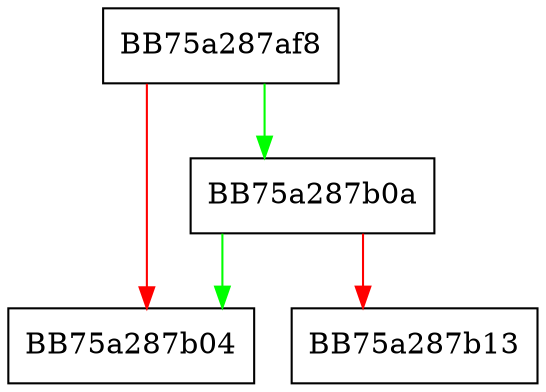 digraph unlockBtreeIfUnused {
  node [shape="box"];
  graph [splines=ortho];
  BB75a287af8 -> BB75a287b0a [color="green"];
  BB75a287af8 -> BB75a287b04 [color="red"];
  BB75a287b0a -> BB75a287b04 [color="green"];
  BB75a287b0a -> BB75a287b13 [color="red"];
}